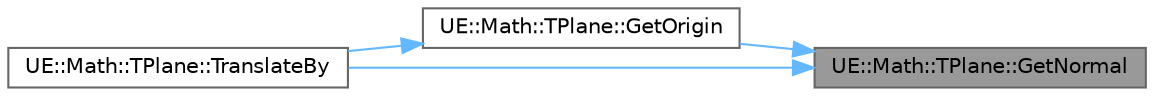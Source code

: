 digraph "UE::Math::TPlane::GetNormal"
{
 // INTERACTIVE_SVG=YES
 // LATEX_PDF_SIZE
  bgcolor="transparent";
  edge [fontname=Helvetica,fontsize=10,labelfontname=Helvetica,labelfontsize=10];
  node [fontname=Helvetica,fontsize=10,shape=box,height=0.2,width=0.4];
  rankdir="RL";
  Node1 [id="Node000001",label="UE::Math::TPlane::GetNormal",height=0.2,width=0.4,color="gray40", fillcolor="grey60", style="filled", fontcolor="black",tooltip="Get the normal of this plane."];
  Node1 -> Node2 [id="edge1_Node000001_Node000002",dir="back",color="steelblue1",style="solid",tooltip=" "];
  Node2 [id="Node000002",label="UE::Math::TPlane::GetOrigin",height=0.2,width=0.4,color="grey40", fillcolor="white", style="filled",URL="$d4/d58/structUE_1_1Math_1_1TPlane.html#afcbfbfee2350a96890cda73ed8b460ec",tooltip="Get the origin of this plane."];
  Node2 -> Node3 [id="edge2_Node000002_Node000003",dir="back",color="steelblue1",style="solid",tooltip=" "];
  Node3 [id="Node000003",label="UE::Math::TPlane::TranslateBy",height=0.2,width=0.4,color="grey40", fillcolor="white", style="filled",URL="$d4/d58/structUE_1_1Math_1_1TPlane.html#a323258836e97384b111689c487826fa3",tooltip="Get the result of translating the plane by the given offset."];
  Node1 -> Node3 [id="edge3_Node000001_Node000003",dir="back",color="steelblue1",style="solid",tooltip=" "];
}
